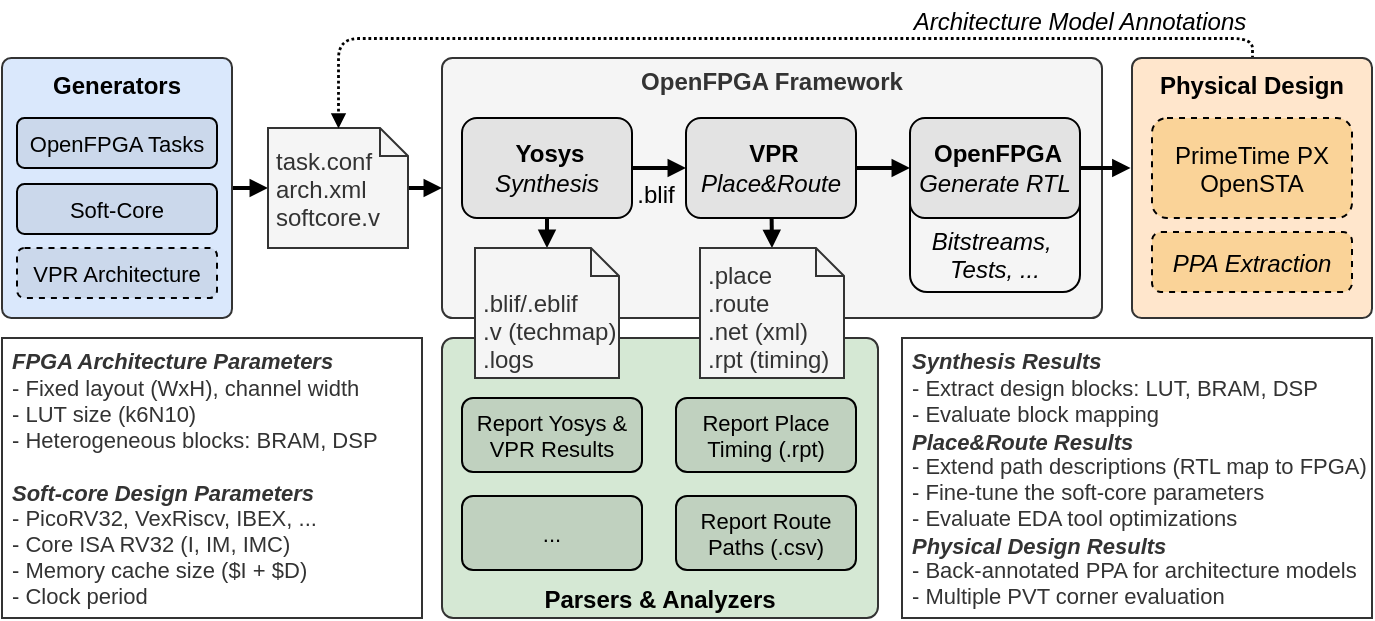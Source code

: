 <mxfile version="19.0.3" type="device" pages="4"><diagram id="5QamSihSE1bTuqWYQ-EL" name="platform"><mxGraphModel dx="792" dy="531" grid="1" gridSize="10" guides="1" tooltips="1" connect="1" arrows="1" fold="1" page="1" pageScale="1" pageWidth="850" pageHeight="1100" math="0" shadow="0"><root><mxCell id="0"/><mxCell id="1" parent="0"/><mxCell id="3yY-Rrm731GGQ9Ax8U3V-15" value="Parsers &amp; Analyzers" style="rounded=1;fillColor=#d5e8d4;strokeColor=#333333;fontStyle=1;verticalAlign=bottom;arcSize=4;" parent="1" vertex="1"><mxGeometry x="320" y="430" width="218" height="140" as="geometry"/></mxCell><mxCell id="3yY-Rrm731GGQ9Ax8U3V-2" value="OpenFPGA Framework" style="rounded=1;fillColor=#f5f5f5;fontColor=#333333;strokeColor=#333333;fontStyle=1;verticalAlign=top;spacingTop=-2;absoluteArcSize=0;imageHeight=24;arcSize=4;" parent="1" vertex="1"><mxGeometry x="320" y="290" width="330" height="130" as="geometry"/></mxCell><mxCell id="3yY-Rrm731GGQ9Ax8U3V-6" value="" style="rounded=0;orthogonalLoop=1;jettySize=auto;entryX=0;entryY=0.5;entryDx=0;entryDy=0;endArrow=block;endFill=1;strokeWidth=2;endSize=4;startSize=4;" parent="1" source="3yY-Rrm731GGQ9Ax8U3V-3" target="3yY-Rrm731GGQ9Ax8U3V-4" edge="1"><mxGeometry relative="1" as="geometry"/></mxCell><mxCell id="3yY-Rrm731GGQ9Ax8U3V-11" value="" style="rounded=0;orthogonalLoop=1;jettySize=auto;entryX=0.5;entryY=0;entryDx=0;entryDy=0;entryPerimeter=0;endArrow=block;endFill=1;strokeWidth=2;endSize=4;startSize=4;" parent="1" source="3yY-Rrm731GGQ9Ax8U3V-3" target="3yY-Rrm731GGQ9Ax8U3V-10" edge="1"><mxGeometry relative="1" as="geometry"/></mxCell><mxCell id="3yY-Rrm731GGQ9Ax8U3V-3" value="&#10;Synthesis" style="rounded=1;fillColor=#E3E3E3;strokeColor=#000000;fontColor=#000000;fontStyle=2" parent="1" vertex="1"><mxGeometry x="330" y="320" width="85" height="50" as="geometry"/></mxCell><mxCell id="3yY-Rrm731GGQ9Ax8U3V-8" value="" style="rounded=0;orthogonalLoop=1;jettySize=auto;entryX=0;entryY=0.5;entryDx=0;entryDy=0;endArrow=block;endFill=1;strokeWidth=2;endSize=4;startSize=4;" parent="1" source="3yY-Rrm731GGQ9Ax8U3V-4" target="3yY-Rrm731GGQ9Ax8U3V-5" edge="1"><mxGeometry relative="1" as="geometry"/></mxCell><mxCell id="3yY-Rrm731GGQ9Ax8U3V-12" value="" style="rounded=0;orthogonalLoop=1;jettySize=auto;entryX=0.5;entryY=0;entryDx=0;entryDy=0;entryPerimeter=0;endArrow=block;endFill=1;strokeWidth=2;endSize=4;startSize=4;" parent="1" source="3yY-Rrm731GGQ9Ax8U3V-4" target="3yY-Rrm731GGQ9Ax8U3V-9" edge="1"><mxGeometry relative="1" as="geometry"/></mxCell><mxCell id="3yY-Rrm731GGQ9Ax8U3V-4" value="&#10;Place&amp;Route" style="rounded=1;fillColor=#E3E3E3;strokeColor=#000000;fontColor=#000000;fontStyle=2" parent="1" vertex="1"><mxGeometry x="442" y="320" width="85" height="50" as="geometry"/></mxCell><mxCell id="miN4TuWVm2FkpGfGNJGS-5" value="" style="rounded=0;orthogonalLoop=1;jettySize=auto;endArrow=block;endFill=1;strokeWidth=2;endSize=4;startSize=4;exitX=1;exitY=0.5;exitDx=0;exitDy=0;entryX=-0.006;entryY=0.423;entryDx=0;entryDy=0;entryPerimeter=0;" parent="1" source="3yY-Rrm731GGQ9Ax8U3V-5" target="miN4TuWVm2FkpGfGNJGS-1" edge="1"><mxGeometry relative="1" as="geometry"><mxPoint x="652" y="345.176" as="sourcePoint"/><mxPoint x="670" y="345" as="targetPoint"/></mxGeometry></mxCell><mxCell id="3yY-Rrm731GGQ9Ax8U3V-7" value=".blif" style="text;strokeColor=none;fillColor=none;align=center;verticalAlign=middle;rounded=0;" parent="1" vertex="1"><mxGeometry x="407" y="347.5" width="40" height="20" as="geometry"/></mxCell><mxCell id="3yY-Rrm731GGQ9Ax8U3V-9" value=".place&#10;.route&#10;.net (xml)&#10;.rpt (timing)" style="shape=note;size=14;align=left;verticalAlign=bottom;spacingTop=0;spacingLeft=2;fillColor=#f5f5f5;strokeColor=#333333;fontColor=#333333;" parent="1" vertex="1"><mxGeometry x="449" y="385" width="72" height="65" as="geometry"/></mxCell><mxCell id="3yY-Rrm731GGQ9Ax8U3V-10" value=".blif/.eblif&#10;.v (techmap)&#10;.logs" style="shape=note;size=14;align=left;verticalAlign=bottom;spacingTop=0;spacingLeft=2;fillColor=#f5f5f5;strokeColor=#333333;fontColor=#333333;" parent="1" vertex="1"><mxGeometry x="336.5" y="385" width="72" height="65" as="geometry"/></mxCell><mxCell id="3yY-Rrm731GGQ9Ax8U3V-22" value="" style="edgeStyle=none;rounded=0;orthogonalLoop=1;jettySize=auto;entryX=0;entryY=0.5;entryDx=0;entryDy=0;entryPerimeter=0;fontSize=11;fontColor=#000000;endArrow=block;endFill=1;strokeWidth=2;endSize=4;startSize=4;" parent="1" source="3yY-Rrm731GGQ9Ax8U3V-13" target="3yY-Rrm731GGQ9Ax8U3V-17" edge="1"><mxGeometry relative="1" as="geometry"><mxPoint x="240" y="355" as="targetPoint"/></mxGeometry></mxCell><mxCell id="3yY-Rrm731GGQ9Ax8U3V-13" value="Generators" style="rounded=1;fillColor=#dae8fc;strokeColor=#333333;fontStyle=1;verticalAlign=top;arcSize=4;" parent="1" vertex="1"><mxGeometry x="100" y="290" width="115" height="130" as="geometry"/></mxCell><mxCell id="3yY-Rrm731GGQ9Ax8U3V-18" value="" style="edgeStyle=none;rounded=0;orthogonalLoop=1;jettySize=auto;entryX=0;entryY=0.5;entryDx=0;entryDy=0;fontSize=11;fontColor=#000000;endArrow=block;endFill=1;strokeWidth=2;endSize=4;startSize=4;" parent="1" source="3yY-Rrm731GGQ9Ax8U3V-17" target="3yY-Rrm731GGQ9Ax8U3V-2" edge="1"><mxGeometry relative="1" as="geometry"/></mxCell><mxCell id="3yY-Rrm731GGQ9Ax8U3V-17" value="task.conf&#10;arch.xml&#10;softcore.v" style="shape=note;size=14;align=left;verticalAlign=middle;spacingLeft=2;fillColor=#f5f5f5;strokeColor=#333333;fontColor=#333333;" parent="1" vertex="1"><mxGeometry x="233" y="325" width="70" height="60" as="geometry"/></mxCell><mxCell id="3yY-Rrm731GGQ9Ax8U3V-19" value="OpenFPGA Tasks" style="rounded=1;fontSize=11;strokeColor=#000000;fillColor=#CBD8EB;" parent="1" vertex="1"><mxGeometry x="107.5" y="320" width="100" height="25" as="geometry"/></mxCell><mxCell id="3yY-Rrm731GGQ9Ax8U3V-20" value="VPR Architecture" style="rounded=1;fontSize=11;strokeColor=#000000;dashed=1;fillColor=#CBD8EB;" parent="1" vertex="1"><mxGeometry x="107.5" y="385" width="100" height="25" as="geometry"/></mxCell><mxCell id="3yY-Rrm731GGQ9Ax8U3V-21" value="Soft-Core" style="rounded=1;fontSize=11;strokeColor=#000000;fillColor=#CBD8EB;" parent="1" vertex="1"><mxGeometry x="107.5" y="353" width="100" height="25" as="geometry"/></mxCell><mxCell id="3yY-Rrm731GGQ9Ax8U3V-24" value="&#10;- Fixed layout (WxH), channel width&#10;- LUT size (k6N10)&#10;- Heterogeneous blocks: BRAM, DSP&#10;&#10; &#10;- PicoRV32, VexRiscv, IBEX, ...&#10;- Core ISA RV32 (I, IM, IMC)&#10;- Memory cache size ($I + $D)&#10;- Clock period" style="rounded=0;fontSize=11;fontColor=#333333;strokeColor=#333333;align=left;verticalAlign=middle;spacingLeft=3;" parent="1" vertex="1"><mxGeometry x="100" y="430" width="210" height="140" as="geometry"/></mxCell><mxCell id="3yY-Rrm731GGQ9Ax8U3V-25" value="Report Yosys &amp;&#10;VPR Results" style="rounded=1;fontSize=11;strokeColor=#000000;fillColor=#C0D1BF;" parent="1" vertex="1"><mxGeometry x="330" y="460" width="90" height="37" as="geometry"/></mxCell><mxCell id="3yY-Rrm731GGQ9Ax8U3V-29" value="Report Place&#10;Timing (.rpt)" style="rounded=1;fontSize=11;strokeColor=#000000;fillColor=#C0D1BF;" parent="1" vertex="1"><mxGeometry x="437" y="460" width="90" height="37" as="geometry"/></mxCell><mxCell id="3yY-Rrm731GGQ9Ax8U3V-30" value="..." style="rounded=1;fontSize=11;strokeColor=#000000;fillColor=#C0D1BF;" parent="1" vertex="1"><mxGeometry x="330" y="509" width="90" height="37" as="geometry"/></mxCell><mxCell id="3yY-Rrm731GGQ9Ax8U3V-31" value="&#10;- Extract design blocks: LUT, BRAM, DSP&#10;- Evaluate block mapping&#10;&#10;- Extend path descriptions (RTL map to FPGA)&#10;- Fine-tune the soft-core parameters &#10;- Evaluate EDA tool optimizations&#10;&#10;- Back-annotated PPA for architecture models  &#10;- Multiple PVT corner evaluation" style="rounded=0;fontSize=11;fontColor=#333333;strokeColor=#333333;align=left;verticalAlign=middle;spacingLeft=3;" parent="1" vertex="1"><mxGeometry x="550" y="430" width="235" height="140" as="geometry"/></mxCell><mxCell id="3yY-Rrm731GGQ9Ax8U3V-33" value="Report Route&#10;Paths (.csv)" style="rounded=1;fontSize=11;strokeColor=#000000;fillColor=#C0D1BF;" parent="1" vertex="1"><mxGeometry x="437" y="509" width="90" height="37" as="geometry"/></mxCell><mxCell id="miN4TuWVm2FkpGfGNJGS-7" value="" style="edgeStyle=orthogonalEdgeStyle;rounded=1;orthogonalLoop=1;jettySize=auto;entryX=0.5;entryY=0;entryDx=0;entryDy=0;entryPerimeter=0;exitX=0.5;exitY=0;exitDx=0;exitDy=0;endArrow=block;endFill=1;strokeWidth=1.4;endSize=4;startSize=4;arcSize=20;jumpStyle=none;dashed=1;dashPattern=1 1;" parent="1" source="miN4TuWVm2FkpGfGNJGS-1" target="3yY-Rrm731GGQ9Ax8U3V-17" edge="1"><mxGeometry relative="1" as="geometry"><Array as="points"><mxPoint x="725" y="280"/><mxPoint x="268" y="280"/></Array></mxGeometry></mxCell><mxCell id="miN4TuWVm2FkpGfGNJGS-1" value="Physical Design" style="rounded=1;align=center;spacingLeft=0;fillColor=#ffe6cc;strokeColor=#333333;arcSize=4;verticalAlign=top;fontStyle=1" parent="1" vertex="1"><mxGeometry x="665" y="290" width="120" height="130" as="geometry"/></mxCell><mxCell id="miN4TuWVm2FkpGfGNJGS-2" value="PPA Extraction" style="rounded=1;align=center;spacingLeft=0;fillColor=#FAD398;strokeColor=#000000;dashed=1;fontStyle=2" parent="1" vertex="1"><mxGeometry x="675" y="377" width="100" height="30" as="geometry"/></mxCell><mxCell id="miN4TuWVm2FkpGfGNJGS-3" value="PrimeTime PX&#10;OpenSTA" style="rounded=1;align=center;spacingLeft=0;fillColor=#FAD398;strokeColor=#000000;dashed=1;" parent="1" vertex="1"><mxGeometry x="675" y="320" width="100" height="50" as="geometry"/></mxCell><mxCell id="miN4TuWVm2FkpGfGNJGS-8" value="Architecture Model Annotations" style="text;strokeColor=none;fillColor=none;align=center;verticalAlign=middle;rounded=0;dashed=1;fontStyle=2" parent="1" vertex="1"><mxGeometry x="554" y="261" width="170" height="20" as="geometry"/></mxCell><mxCell id="NyCY-iZICcE-NzD8MqP5-1" value="Bitstreams, &#10;Tests, ..." style="rounded=1;align=center;spacingLeft=0;fillColor=#F5F5F5;fontColor=#000000;strokeColor=#000000;verticalAlign=bottom;spacingBottom=2;fontStyle=2" parent="1" vertex="1"><mxGeometry x="554" y="350" width="85" height="57" as="geometry"/></mxCell><mxCell id="3yY-Rrm731GGQ9Ax8U3V-5" value="&#10;Generate RTL" style="rounded=1;align=center;spacingLeft=0;fillColor=#E3E3E3;fontColor=#000000;strokeColor=#000000;fontStyle=2" parent="1" vertex="1"><mxGeometry x="554" y="320" width="85" height="50" as="geometry"/></mxCell><mxCell id="MfRTMiBcUi_KuXzzPmzn-1" value="Synthesis Results" style="rounded=0;fontSize=11;fontColor=#333333;strokeColor=none;align=left;verticalAlign=middle;spacingLeft=3;labelBackgroundColor=none;fontStyle=3;fillColor=none;" vertex="1" parent="1"><mxGeometry x="550" y="436" width="230" height="10" as="geometry"/></mxCell><mxCell id="MfRTMiBcUi_KuXzzPmzn-3" value="Place&amp;Route Results" style="rounded=0;fontSize=11;fontColor=#333333;strokeColor=none;align=left;verticalAlign=middle;spacingLeft=3;labelBackgroundColor=none;fontStyle=3;fillColor=none;" vertex="1" parent="1"><mxGeometry x="550" y="476.5" width="230" height="10" as="geometry"/></mxCell><mxCell id="MfRTMiBcUi_KuXzzPmzn-4" value="Physical Design Results" style="rounded=0;fontSize=11;fontColor=#333333;strokeColor=none;align=left;verticalAlign=middle;spacingLeft=3;labelBackgroundColor=none;fontStyle=3;fillColor=none;" vertex="1" parent="1"><mxGeometry x="550" y="528.5" width="230" height="10" as="geometry"/></mxCell><mxCell id="MfRTMiBcUi_KuXzzPmzn-5" value="FPGA Architecture Parameters" style="rounded=0;fontSize=11;fontColor=#333333;strokeColor=none;align=left;verticalAlign=middle;spacingLeft=3;labelBackgroundColor=none;fontStyle=3;fillColor=none;" vertex="1" parent="1"><mxGeometry x="100" y="436" width="210" height="10" as="geometry"/></mxCell><mxCell id="MfRTMiBcUi_KuXzzPmzn-7" value="Soft-core Design Parameters" style="rounded=0;fontSize=11;fontColor=#333333;strokeColor=none;align=left;verticalAlign=middle;spacingLeft=3;labelBackgroundColor=none;fontStyle=3;fillColor=none;" vertex="1" parent="1"><mxGeometry x="100" y="502" width="210" height="10" as="geometry"/></mxCell><mxCell id="MfRTMiBcUi_KuXzzPmzn-8" value="Yosys" style="rounded=0;fontSize=12;fontColor=#000000;strokeColor=none;align=center;verticalAlign=middle;spacingLeft=3;labelBackgroundColor=none;fontStyle=1;fillColor=none;" vertex="1" parent="1"><mxGeometry x="330" y="332" width="85" height="10" as="geometry"/></mxCell><mxCell id="MfRTMiBcUi_KuXzzPmzn-9" value="VPR" style="rounded=0;fontSize=12;fontColor=#000000;strokeColor=none;align=center;verticalAlign=middle;spacingLeft=3;labelBackgroundColor=none;fontStyle=1;fillColor=none;" vertex="1" parent="1"><mxGeometry x="442" y="332" width="85" height="10" as="geometry"/></mxCell><mxCell id="MfRTMiBcUi_KuXzzPmzn-10" value="OpenFPGA" style="rounded=0;fontSize=12;fontColor=#000000;strokeColor=none;align=center;verticalAlign=middle;spacingLeft=3;labelBackgroundColor=none;fontStyle=1;fillColor=none;" vertex="1" parent="1"><mxGeometry x="554" y="332" width="85" height="10" as="geometry"/></mxCell></root></mxGraphModel></diagram><diagram id="-rtAcdeCw6EAc30biyAN" name="io-files"><mxGraphModel dx="751" dy="504" grid="1" gridSize="10" guides="1" tooltips="1" connect="1" arrows="1" fold="1" page="1" pageScale="1" pageWidth="850" pageHeight="1100" math="0" shadow="0"><root><mxCell id="0"/><mxCell id="1" parent="0"/><mxCell id="8ciTEl764mrWdn89On1b-10" value="" style="rounded=1;strokeColor=#4D9900;fillColor=#d5e8d4;arcSize=3;strokeWidth=1;dashed=1;" parent="1" vertex="1"><mxGeometry x="350" y="230" width="140" height="240" as="geometry"/></mxCell><mxCell id="8ciTEl764mrWdn89On1b-3" value="VPR" style="rounded=0;fillColor=#dae8fc;strokeColor=none;align=left;fontStyle=2;verticalAlign=top;spacingTop=-7;fontSize=11;" parent="1" vertex="1"><mxGeometry x="350.5" y="305" width="139" height="125" as="geometry"/></mxCell><mxCell id="8ciTEl764mrWdn89On1b-2" value="Yosys" style="rounded=0;fillColor=#fff2cc;strokeColor=none;align=left;fontStyle=2;verticalAlign=top;spacingTop=-7;fontSize=11;" parent="1" vertex="1"><mxGeometry x="350.5" y="265" width="139" height="40" as="geometry"/></mxCell><mxCell id="5hfjcAy0X-5D-89gr8md-1" value="Logic Synthesis" style="rounded=1;fontStyle=1;fillColor=#f5f5f5;fontColor=#000000;strokeColor=#000000;" parent="1" vertex="1"><mxGeometry x="360" y="280" width="120" height="20" as="geometry"/></mxCell><mxCell id="PZOEGFV6rA2GVYi4H-Vr-2" value="" style="rounded=0;orthogonalLoop=1;jettySize=auto;entryX=0;entryY=0.5;entryDx=0;entryDy=0;entryPerimeter=0;fontColor=#000000;endArrow=block;endFill=1;exitX=1;exitY=0.5;exitDx=0;exitDy=0;strokeWidth=1;endSize=3;startSize=3;" parent="1" source="5hfjcAy0X-5D-89gr8md-1" target="PZOEGFV6rA2GVYi4H-Vr-1" edge="1"><mxGeometry relative="1" as="geometry"/></mxCell><mxCell id="-oA2niMfFa02Y7HDWIxf-1" value="Flow Setup" style="rounded=1;fontStyle=1;fillColor=#f5f5f5;fontColor=#000000;strokeColor=#000000;" parent="1" vertex="1"><mxGeometry x="360" y="240" width="120" height="20" as="geometry"/></mxCell><mxCell id="mhgTr2qaUOVZFK6p9Ylu-2" value="" style="rounded=0;orthogonalLoop=1;jettySize=auto;entryX=-0.002;entryY=0.375;entryDx=0;entryDy=0;entryPerimeter=0;fontSize=11;fontColor=#4D9900;endArrow=block;endFill=1;startSize=3;endSize=3;strokeWidth=1;" parent="1" source="-oA2niMfFa02Y7HDWIxf-2" target="mhgTr2qaUOVZFK6p9Ylu-1" edge="1"><mxGeometry relative="1" as="geometry"/></mxCell><mxCell id="-oA2niMfFa02Y7HDWIxf-2" value="Pack" style="rounded=1;fontStyle=1;fillColor=#f5f5f5;fontColor=#000000;strokeColor=#000000;" parent="1" vertex="1"><mxGeometry x="360" y="320" width="120" height="20" as="geometry"/></mxCell><mxCell id="Hk917eG22un7bX2jcgSv-1" value="" style="rounded=0;orthogonalLoop=1;jettySize=auto;entryX=-0.002;entryY=0.335;entryDx=0;entryDy=0;entryPerimeter=0;fontSize=11;fontColor=#4D9900;endArrow=block;endFill=1;startSize=3;endSize=3;strokeWidth=1;" parent="1" source="Tv-LQqNOd7PQRgvUZF-z-1" target="urnjLCWNgLB4XAwOemxo-1" edge="1"><mxGeometry relative="1" as="geometry"/></mxCell><mxCell id="Tv-LQqNOd7PQRgvUZF-z-1" value="Place" style="rounded=1;fontStyle=1;fillColor=#f5f5f5;fontColor=#000000;strokeColor=#000000;" parent="1" vertex="1"><mxGeometry x="360" y="360" width="120" height="20" as="geometry"/></mxCell><mxCell id="Hk917eG22un7bX2jcgSv-2" value="" style="rounded=0;orthogonalLoop=1;jettySize=auto;entryX=0.002;entryY=0.335;entryDx=0;entryDy=0;entryPerimeter=0;fontSize=11;fontColor=#4D9900;endArrow=block;endFill=1;startSize=3;endSize=3;strokeWidth=1;" parent="1" source="Tv-LQqNOd7PQRgvUZF-z-2" target="VbQCDtQZG1fknTUwbTT2-1" edge="1"><mxGeometry relative="1" as="geometry"/></mxCell><mxCell id="Tv-LQqNOd7PQRgvUZF-z-2" value="Route" style="rounded=1;fontStyle=1;fillColor=#f5f5f5;fontColor=#000000;strokeColor=#000000;" parent="1" vertex="1"><mxGeometry x="360" y="400" width="120" height="20" as="geometry"/></mxCell><mxCell id="70IWSRcXyrhZSqp_CYc7-4" value="" style="edgeStyle=none;rounded=0;orthogonalLoop=1;jettySize=auto;entryX=-0.003;entryY=0.342;entryDx=0;entryDy=0;entryPerimeter=0;fontSize=11;fontColor=#4D9900;endArrow=block;endFill=1;startSize=3;endSize=3;strokeWidth=1;" parent="1" source="8ciTEl764mrWdn89On1b-1" target="70IWSRcXyrhZSqp_CYc7-3" edge="1"><mxGeometry relative="1" as="geometry"/></mxCell><mxCell id="8ciTEl764mrWdn89On1b-1" value="Fabric Generation" style="rounded=1;fontStyle=1;fillColor=#f5f5f5;fontColor=#000000;strokeColor=#000000;" parent="1" vertex="1"><mxGeometry x="360" y="440" width="120" height="20" as="geometry"/></mxCell><mxCell id="8ciTEl764mrWdn89On1b-5" value="" style="shape=singleArrow;direction=south;fillColor=#000000;gradientColor=none;arrowWidth=0.586;arrowSize=0.478;" parent="1" vertex="1"><mxGeometry x="412.5" y="263" width="15" height="15" as="geometry"/></mxCell><mxCell id="8ciTEl764mrWdn89On1b-9" value="" style="shape=singleArrow;direction=south;fillColor=#000000;gradientColor=none;arrowWidth=0.586;arrowSize=0.478;" parent="1" vertex="1"><mxGeometry x="412.5" y="303" width="15" height="15" as="geometry"/></mxCell><mxCell id="8ciTEl764mrWdn89On1b-16" value="" style="shape=singleArrow;direction=south;fillColor=#000000;gradientColor=none;arrowWidth=0.586;arrowSize=0.478;" parent="1" vertex="1"><mxGeometry x="412.5" y="343" width="15" height="15" as="geometry"/></mxCell><mxCell id="8ciTEl764mrWdn89On1b-17" value="" style="shape=singleArrow;direction=south;fillColor=#000000;gradientColor=none;arrowWidth=0.586;arrowSize=0.478;" parent="1" vertex="1"><mxGeometry x="412.5" y="383" width="15" height="15" as="geometry"/></mxCell><mxCell id="8ciTEl764mrWdn89On1b-18" value="" style="shape=singleArrow;direction=south;fillColor=#000000;gradientColor=none;arrowWidth=0.586;arrowSize=0.478;" parent="1" vertex="1"><mxGeometry x="412.5" y="423" width="15" height="15" as="geometry"/></mxCell><mxCell id="PZOEGFV6rA2GVYi4H-Vr-1" value="       , .log" style="shape=note;size=7;align=left;verticalAlign=middle;spacingTop=-2;spacingLeft=0;fillColor=#FFFFFF;strokeColor=#000000;fontColor=#000000;strokeWidth=1;fontStyle=2" parent="1" vertex="1"><mxGeometry x="504" y="280" width="156" height="20" as="geometry"/></mxCell><mxCell id="Cch_l9zPhTpsh9DEXmai-5" value="" style="edgeStyle=orthogonalEdgeStyle;rounded=1;orthogonalLoop=1;jettySize=auto;entryX=0;entryY=0.5;entryDx=0;entryDy=0;fontSize=11;fontColor=#4D9900;endArrow=block;endFill=1;startSize=3;endSize=3;strokeWidth=1;" parent="1" source="sLvvpi_2KODPREbcUZ1g-1" target="5hfjcAy0X-5D-89gr8md-1" edge="1"><mxGeometry relative="1" as="geometry"/></mxCell><mxCell id="sLvvpi_2KODPREbcUZ1g-1" value="softcore.v" style="shape=note;size=7;align=left;verticalAlign=middle;spacingLeft=2;fillColor=#FFFFFF;strokeColor=#000000;fontColor=#000000;" parent="1" vertex="1"><mxGeometry x="246" y="280" width="90" height="20" as="geometry"/></mxCell><mxCell id="Cch_l9zPhTpsh9DEXmai-2" value="" style="edgeStyle=none;rounded=0;orthogonalLoop=1;jettySize=auto;entryX=0;entryY=0.5;entryDx=0;entryDy=0;fontSize=11;fontColor=#4D9900;endArrow=block;endFill=1;startSize=3;endSize=3;strokeWidth=1;" parent="1" source="XbaIbwoqdaiLUef6Io7k-1" target="-oA2niMfFa02Y7HDWIxf-2" edge="1"><mxGeometry relative="1" as="geometry"/></mxCell><mxCell id="Cch_l9zPhTpsh9DEXmai-4" value="" style="edgeStyle=orthogonalEdgeStyle;rounded=1;orthogonalLoop=1;jettySize=auto;entryX=0;entryY=0.5;entryDx=0;entryDy=0;fontSize=11;fontColor=#4D9900;endArrow=block;endFill=1;startSize=3;endSize=3;strokeWidth=1;" parent="1" source="XbaIbwoqdaiLUef6Io7k-1" target="Tv-LQqNOd7PQRgvUZF-z-2" edge="1"><mxGeometry relative="1" as="geometry"><Array as="points"><mxPoint x="345" y="330"/><mxPoint x="345" y="410"/></Array></mxGeometry></mxCell><mxCell id="XbaIbwoqdaiLUef6Io7k-1" value="vpr_arch.xml" style="shape=note;size=7;align=left;verticalAlign=middle;spacingLeft=2;fillColor=#FFFFFF;strokeColor=#000000;fontColor=#000000;" parent="1" vertex="1"><mxGeometry x="246" y="320" width="90" height="20" as="geometry"/></mxCell><mxCell id="Cch_l9zPhTpsh9DEXmai-1" value="" style="edgeStyle=none;rounded=0;orthogonalLoop=1;jettySize=auto;fontSize=11;fontColor=#4D9900;endArrow=block;endFill=1;startSize=3;endSize=3;strokeWidth=1;fillColor=#f8cecc;strokeColor=#b85450;" parent="1" source="2LM6Og0NCxlezTUJCGrI-1" target="Tv-LQqNOd7PQRgvUZF-z-1" edge="1"><mxGeometry relative="1" as="geometry"/></mxCell><mxCell id="2LM6Og0NCxlezTUJCGrI-1" value="constraint.sdc" style="shape=note;size=7;align=left;verticalAlign=middle;spacingLeft=2;fillColor=default;strokeColor=#b85450;" parent="1" vertex="1"><mxGeometry x="246" y="360" width="90" height="20" as="geometry"/></mxCell><mxCell id="2LM6Og0NCxlezTUJCGrI-2" value="OpenFPGA Flow" style="text;strokeColor=none;fillColor=none;align=center;verticalAlign=middle;rounded=0;glass=0;dashed=1;fontColor=#4D9900;fontStyle=3" parent="1" vertex="1"><mxGeometry x="350" y="210" width="140" height="20" as="geometry"/></mxCell><mxCell id="mhgTr2qaUOVZFK6p9Ylu-1" value="&#10;packing_pin_util.rpt" style="shape=note;size=7;align=left;verticalAlign=middle;spacingTop=-2;spacingLeft=0;fillColor=#FFFFFF;strokeColor=#000000;fontColor=#000000;fontStyle=2" parent="1" vertex="1"><mxGeometry x="504" y="320" width="156" height="30" as="geometry"/></mxCell><mxCell id="urnjLCWNgLB4XAwOemxo-1" value="&#10;post_place.report_timing.rpt" style="shape=note;size=7;align=left;verticalAlign=middle;spacingTop=-2;spacingLeft=0;fillColor=#FFFFFF;strokeColor=#000000;fontColor=#000000;fontStyle=2" parent="1" vertex="1"><mxGeometry x="504" y="360" width="156" height="30" as="geometry"/></mxCell><mxCell id="VbQCDtQZG1fknTUwbTT2-1" value="&#10;report_timing.setup/hold.rpt" style="shape=note;size=7;align=left;verticalAlign=middle;spacingTop=-2;spacingLeft=0;fillColor=#FFFFFF;strokeColor=#000000;fontColor=#000000;horizontal=1;labelPosition=center;verticalLabelPosition=middle;fontStyle=2" parent="1" vertex="1"><mxGeometry x="504" y="400" width="156" height="30" as="geometry"/></mxCell><mxCell id="70IWSRcXyrhZSqp_CYc7-2" value="" style="edgeStyle=none;rounded=0;orthogonalLoop=1;jettySize=auto;entryX=0;entryY=0.5;entryDx=0;entryDy=0;fontSize=11;fontColor=#4D9900;endArrow=block;endFill=1;startSize=3;endSize=3;strokeWidth=1;" parent="1" source="70IWSRcXyrhZSqp_CYc7-1" target="-oA2niMfFa02Y7HDWIxf-1" edge="1"><mxGeometry relative="1" as="geometry"/></mxCell><mxCell id="70IWSRcXyrhZSqp_CYc7-1" value="task.conf" style="shape=note;size=7;align=left;verticalAlign=middle;spacingLeft=2;fillColor=#FFFFFF;strokeColor=#000000;fontColor=#000000;" parent="1" vertex="1"><mxGeometry x="246" y="240" width="90" height="20" as="geometry"/></mxCell><mxCell id="70IWSRcXyrhZSqp_CYc7-3" value="&#10;FPGA ready for PD" style="shape=note;size=7;align=left;verticalAlign=middle;spacingTop=-2;spacingLeft=0;fillColor=#FFFFFF;strokeColor=#000000;fontColor=#000000;horizontal=1;labelPosition=center;verticalLabelPosition=middle;fontStyle=2" parent="1" vertex="1"><mxGeometry x="504" y="440" width="156" height="30" as="geometry"/></mxCell><mxCell id="6mb4H7SPEFecJx6BmC5Y-1" value="" style="edgeStyle=orthogonalEdgeStyle;rounded=1;orthogonalLoop=1;jettySize=auto;entryX=0;entryY=0.25;entryDx=0;entryDy=0;fontSize=11;fontColor=#4D9900;endArrow=block;endFill=1;startSize=3;endSize=3;strokeWidth=1;" parent="1" source="XbaIbwoqdaiLUef6Io7k-1" target="Tv-LQqNOd7PQRgvUZF-z-1" edge="1"><mxGeometry relative="1" as="geometry"><mxPoint x="330" y="330" as="sourcePoint"/><mxPoint x="360" y="365" as="targetPoint"/><Array as="points"><mxPoint x="345" y="330"/><mxPoint x="345" y="365"/></Array></mxGeometry></mxCell><mxCell id="bJJfWiNnk1ku1O0qmXa6-1" value=".blif" style="text;strokeColor=none;fillColor=none;align=left;verticalAlign=middle;rounded=0;labelBackgroundColor=none;fontSize=12;fontColor=#000000;fontStyle=1" vertex="1" parent="1"><mxGeometry x="504" y="280" width="26" height="20" as="geometry"/></mxCell><mxCell id="YROQC8_l-8Qqpi7DfT9Y-4" value=".net" style="text;strokeColor=none;fillColor=none;align=left;verticalAlign=middle;rounded=0;labelBackgroundColor=none;fontSize=12;fontColor=#000000;fontStyle=1" vertex="1" parent="1"><mxGeometry x="504" y="318" width="56" height="20" as="geometry"/></mxCell><mxCell id="YROQC8_l-8Qqpi7DfT9Y-5" value=".place" style="text;strokeColor=none;fillColor=none;align=left;verticalAlign=middle;rounded=0;labelBackgroundColor=none;fontSize=12;fontColor=#000000;fontStyle=1" vertex="1" parent="1"><mxGeometry x="504" y="358" width="56" height="20" as="geometry"/></mxCell><mxCell id="YROQC8_l-8Qqpi7DfT9Y-6" value=".route" style="text;strokeColor=none;fillColor=none;align=left;verticalAlign=middle;rounded=0;labelBackgroundColor=none;fontSize=12;fontColor=#000000;fontStyle=1" vertex="1" parent="1"><mxGeometry x="504" y="398" width="56" height="20" as="geometry"/></mxCell><mxCell id="YROQC8_l-8Qqpi7DfT9Y-7" value="*.v, *.sdc" style="text;strokeColor=none;fillColor=none;align=left;verticalAlign=middle;rounded=0;labelBackgroundColor=none;fontSize=12;fontColor=#000000;fontStyle=1" vertex="1" parent="1"><mxGeometry x="504" y="438" width="56" height="20" as="geometry"/></mxCell></root></mxGraphModel></diagram><diagram name="dse" id="EyNDSw6Y0USaGSLpZwHW"><mxGraphModel dx="698" dy="468" grid="1" gridSize="10" guides="1" tooltips="1" connect="1" arrows="1" fold="1" page="1" pageScale="1" pageWidth="850" pageHeight="1100" background="#ffffff" math="0" shadow="0"><root><mxCell id="JtSgGtVm2WDp0-hduMLd-0"/><mxCell id="JtSgGtVm2WDp0-hduMLd-1" parent="JtSgGtVm2WDp0-hduMLd-0"/><mxCell id="JtSgGtVm2WDp0-hduMLd-2" value="" style="rounded=1;strokeColor=#4D9900;fillColor=#d5e8d4;arcSize=3;strokeWidth=1;dashed=1;" parent="JtSgGtVm2WDp0-hduMLd-1" vertex="1"><mxGeometry x="350" y="230" width="140" height="240" as="geometry"/></mxCell><mxCell id="JtSgGtVm2WDp0-hduMLd-3" value="VPR" style="rounded=0;fillColor=#dae8fc;strokeColor=none;align=left;fontStyle=2;verticalAlign=top;spacingTop=-7;fontSize=11;" parent="JtSgGtVm2WDp0-hduMLd-1" vertex="1"><mxGeometry x="350.5" y="305" width="139" height="125" as="geometry"/></mxCell><mxCell id="JtSgGtVm2WDp0-hduMLd-4" value="Yosys" style="rounded=0;fillColor=#fff2cc;strokeColor=none;align=left;fontStyle=2;verticalAlign=top;spacingTop=-7;fontSize=11;" parent="JtSgGtVm2WDp0-hduMLd-1" vertex="1"><mxGeometry x="350.5" y="265" width="139" height="40" as="geometry"/></mxCell><mxCell id="fYwadlG3mhquItvqAQZ_-9" value="" style="edgeStyle=none;rounded=0;jumpSize=4;orthogonalLoop=1;jettySize=auto;entryX=0;entryY=0.5;entryDx=0;entryDy=0;endArrow=blockThin;endFill=1;startSize=4;endSize=5;strokeColor=#B85450;strokeWidth=1.5;" parent="JtSgGtVm2WDp0-hduMLd-1" source="JtSgGtVm2WDp0-hduMLd-5" target="VaNJZOopljiSnu4b86hF-0" edge="1"><mxGeometry relative="1" as="geometry"/></mxCell><mxCell id="JtSgGtVm2WDp0-hduMLd-5" value="Logic Synthesis" style="rounded=1;fontStyle=1;fillColor=#f5f5f5;fontColor=#000000;strokeColor=#000000;" parent="JtSgGtVm2WDp0-hduMLd-1" vertex="1"><mxGeometry x="360" y="280" width="120" height="20" as="geometry"/></mxCell><mxCell id="JtSgGtVm2WDp0-hduMLd-7" value="Flow Setup" style="rounded=1;fontStyle=1;fillColor=#f5f5f5;fontColor=#000000;strokeColor=#000000;" parent="JtSgGtVm2WDp0-hduMLd-1" vertex="1"><mxGeometry x="360" y="240" width="120" height="20" as="geometry"/></mxCell><mxCell id="JtSgGtVm2WDp0-hduMLd-9" value="Pack" style="rounded=1;fontStyle=1;fillColor=#f5f5f5;fontColor=#000000;strokeColor=#000000;" parent="JtSgGtVm2WDp0-hduMLd-1" vertex="1"><mxGeometry x="360" y="320" width="120" height="20" as="geometry"/></mxCell><mxCell id="JtSgGtVm2WDp0-hduMLd-11" value="Place" style="rounded=1;fontStyle=1;fillColor=#f5f5f5;fontColor=#000000;strokeColor=#000000;" parent="JtSgGtVm2WDp0-hduMLd-1" vertex="1"><mxGeometry x="360" y="360" width="120" height="20" as="geometry"/></mxCell><mxCell id="JtSgGtVm2WDp0-hduMLd-13" value="Route" style="rounded=1;fontStyle=1;fillColor=#f5f5f5;fontColor=#000000;strokeColor=#000000;" parent="JtSgGtVm2WDp0-hduMLd-1" vertex="1"><mxGeometry x="360" y="400" width="120" height="20" as="geometry"/></mxCell><mxCell id="JtSgGtVm2WDp0-hduMLd-15" value="Fabric Generation" style="rounded=1;fontStyle=1;fillColor=#f5f5f5;fontColor=#000000;strokeColor=#000000;" parent="JtSgGtVm2WDp0-hduMLd-1" vertex="1"><mxGeometry x="360" y="440" width="120" height="20" as="geometry"/></mxCell><mxCell id="JtSgGtVm2WDp0-hduMLd-16" value="" style="shape=singleArrow;direction=south;fillColor=#000000;gradientColor=none;arrowWidth=0.586;arrowSize=0.478;" parent="JtSgGtVm2WDp0-hduMLd-1" vertex="1"><mxGeometry x="412.5" y="263" width="15" height="15" as="geometry"/></mxCell><mxCell id="JtSgGtVm2WDp0-hduMLd-17" value="" style="shape=singleArrow;direction=south;fillColor=#000000;gradientColor=none;arrowWidth=0.586;arrowSize=0.478;" parent="JtSgGtVm2WDp0-hduMLd-1" vertex="1"><mxGeometry x="412.5" y="303" width="15" height="15" as="geometry"/></mxCell><mxCell id="JtSgGtVm2WDp0-hduMLd-18" value="" style="shape=singleArrow;direction=south;fillColor=#000000;gradientColor=none;arrowWidth=0.586;arrowSize=0.478;" parent="JtSgGtVm2WDp0-hduMLd-1" vertex="1"><mxGeometry x="412.5" y="343" width="15" height="15" as="geometry"/></mxCell><mxCell id="JtSgGtVm2WDp0-hduMLd-19" value="" style="shape=singleArrow;direction=south;fillColor=#000000;gradientColor=none;arrowWidth=0.586;arrowSize=0.478;" parent="JtSgGtVm2WDp0-hduMLd-1" vertex="1"><mxGeometry x="412.5" y="383" width="15" height="15" as="geometry"/></mxCell><mxCell id="JtSgGtVm2WDp0-hduMLd-20" value="" style="shape=singleArrow;direction=south;fillColor=#000000;gradientColor=none;arrowWidth=0.586;arrowSize=0.478;" parent="JtSgGtVm2WDp0-hduMLd-1" vertex="1"><mxGeometry x="412.5" y="423" width="15" height="15" as="geometry"/></mxCell><mxCell id="JtSgGtVm2WDp0-hduMLd-29" value="OpenFPGA Flow" style="text;strokeColor=none;fillColor=none;align=center;verticalAlign=middle;rounded=0;glass=0;dashed=1;fontColor=#4D9900;fontStyle=3" parent="JtSgGtVm2WDp0-hduMLd-1" vertex="1"><mxGeometry x="350" y="210" width="140" height="20" as="geometry"/></mxCell><mxCell id="VaNJZOopljiSnu4b86hF-0" value="report-yosys" style="text;strokeColor=none;fillColor=none;align=left;verticalAlign=middle;rounded=0;shadow=0;glass=0;fontSize=11;fontColor=#B85450;rotation=0;labelBackgroundColor=none;fontStyle=1;spacingTop=-4;" parent="JtSgGtVm2WDp0-hduMLd-1" vertex="1"><mxGeometry x="509.5" y="280" width="80.5" height="20" as="geometry"/></mxCell><mxCell id="VaNJZOopljiSnu4b86hF-1" value="report-vpr&#10;report-timing&#10;report-paths" style="text;strokeColor=none;fillColor=none;align=left;verticalAlign=middle;rounded=0;shadow=0;glass=0;fontSize=11;fontColor=#B85450;rotation=0;labelBackgroundColor=none;fontStyle=1;spacingTop=-4;" parent="JtSgGtVm2WDp0-hduMLd-1" vertex="1"><mxGeometry x="509.5" y="350" width="80.5" height="40" as="geometry"/></mxCell><mxCell id="VaNJZOopljiSnu4b86hF-4" value="" style="endArrow=none;dashed=1;rounded=0;fontSize=11;fontColor=#B85450;startSize=3;endSize=3;strokeWidth=1;jumpSize=3;exitX=1;exitY=0;exitDx=0;exitDy=0;" parent="JtSgGtVm2WDp0-hduMLd-1" source="e7S0jrX8l3uB4kcxXipK-1" edge="1"><mxGeometry width="50" height="50" relative="1" as="geometry"><mxPoint x="200" y="250" as="sourcePoint"/><mxPoint x="340" y="250" as="targetPoint"/></mxGeometry></mxCell><mxCell id="VaNJZOopljiSnu4b86hF-6" value="" style="endArrow=none;dashed=1;rounded=0;fontSize=11;fontColor=#B85450;startSize=3;endSize=3;strokeWidth=1;jumpSize=3;startArrow=none;" parent="JtSgGtVm2WDp0-hduMLd-1" source="VaNJZOopljiSnu4b86hF-21" edge="1"><mxGeometry width="50" height="50" relative="1" as="geometry"><mxPoint x="200" y="289.74" as="sourcePoint"/><mxPoint x="340" y="289.74" as="targetPoint"/></mxGeometry></mxCell><mxCell id="VaNJZOopljiSnu4b86hF-7" value="" style="endArrow=none;dashed=1;rounded=0;fontSize=11;fontColor=#B85450;startSize=3;endSize=3;strokeWidth=1;jumpSize=3;startArrow=none;" parent="JtSgGtVm2WDp0-hduMLd-1" source="fYwadlG3mhquItvqAQZ_-0" edge="1"><mxGeometry width="50" height="50" relative="1" as="geometry"><mxPoint x="200" y="329.74" as="sourcePoint"/><mxPoint x="340" y="329.74" as="targetPoint"/></mxGeometry></mxCell><mxCell id="VaNJZOopljiSnu4b86hF-8" value="" style="endArrow=none;dashed=1;rounded=0;fontSize=11;fontColor=#B85450;startSize=3;endSize=3;strokeWidth=1;jumpSize=3;startArrow=none;" parent="JtSgGtVm2WDp0-hduMLd-1" source="fYwadlG3mhquItvqAQZ_-1" edge="1"><mxGeometry width="50" height="50" relative="1" as="geometry"><mxPoint x="200" y="369.74" as="sourcePoint"/><mxPoint x="340" y="369.74" as="targetPoint"/></mxGeometry></mxCell><mxCell id="VaNJZOopljiSnu4b86hF-9" value="" style="endArrow=none;dashed=1;rounded=0;fontSize=11;fontColor=#B85450;startSize=3;endSize=3;strokeWidth=1;jumpSize=3;startArrow=none;" parent="JtSgGtVm2WDp0-hduMLd-1" source="fYwadlG3mhquItvqAQZ_-3" edge="1"><mxGeometry width="50" height="50" relative="1" as="geometry"><mxPoint x="200" y="410" as="sourcePoint"/><mxPoint x="340" y="410" as="targetPoint"/></mxGeometry></mxCell><mxCell id="VaNJZOopljiSnu4b86hF-12" value="Launchers&#10;Optimizers" style="text;strokeColor=none;fillColor=none;align=center;verticalAlign=middle;rounded=0;shadow=0;glass=0;fontSize=11;fontColor=#B85450;fontStyle=3" parent="JtSgGtVm2WDp0-hduMLd-1" vertex="1"><mxGeometry x="260" y="210" width="80" height="40" as="geometry"/></mxCell><mxCell id="VaNJZOopljiSnu4b86hF-13" value="Reports&#10;Analyzers" style="text;strokeColor=none;fillColor=none;align=center;verticalAlign=middle;rounded=0;shadow=0;glass=0;fontSize=11;fontColor=#B85450;fontStyle=3" parent="JtSgGtVm2WDp0-hduMLd-1" vertex="1"><mxGeometry x="489.5" y="210" width="100.5" height="40" as="geometry"/></mxCell><mxCell id="VaNJZOopljiSnu4b86hF-15" value="analyze-synth&#10;analyze-packing&#10;analyze-placing&#10;analyze-routing" style="text;strokeColor=default;fillColor=none;align=left;verticalAlign=middle;rounded=0;shadow=0;glass=0;fontSize=11;fontColor=#B85450;rotation=0;labelBackgroundColor=none;fontStyle=1;spacingTop=-4;" parent="JtSgGtVm2WDp0-hduMLd-1" vertex="1"><mxGeometry x="500" y="410" width="90" height="60" as="geometry"/></mxCell><mxCell id="fYwadlG3mhquItvqAQZ_-1" value="" style="verticalLabelPosition=bottom;verticalAlign=top;strokeWidth=3;shape=mxgraph.lean_mapping.physical_pull;pointerEvents=1;rounded=1;shadow=0;glass=0;labelBackgroundColor=default;fontSize=11;fontColor=#B85450;fillColor=none;gradientColor=none;strokeColor=#B85450;rotation=40;aspect=fixed;" parent="JtSgGtVm2WDp0-hduMLd-1" vertex="1"><mxGeometry x="310" y="361.5" width="17" height="17" as="geometry"/></mxCell><mxCell id="fYwadlG3mhquItvqAQZ_-2" value="" style="endArrow=none;dashed=1;rounded=0;fontSize=11;fontColor=#B85450;startSize=3;endSize=3;strokeWidth=1;jumpSize=3;" parent="JtSgGtVm2WDp0-hduMLd-1" target="fYwadlG3mhquItvqAQZ_-1" edge="1"><mxGeometry width="50" height="50" relative="1" as="geometry"><mxPoint x="260" y="369.74" as="sourcePoint"/><mxPoint x="340" y="369.74" as="targetPoint"/></mxGeometry></mxCell><mxCell id="fYwadlG3mhquItvqAQZ_-3" value="" style="verticalLabelPosition=bottom;verticalAlign=top;strokeWidth=3;shape=mxgraph.lean_mapping.physical_pull;pointerEvents=1;rounded=1;shadow=0;glass=0;labelBackgroundColor=default;fontSize=11;fontColor=#B85450;fillColor=none;gradientColor=none;strokeColor=#B85450;rotation=40;aspect=fixed;" parent="JtSgGtVm2WDp0-hduMLd-1" vertex="1"><mxGeometry x="310" y="401.5" width="17" height="17" as="geometry"/></mxCell><mxCell id="fYwadlG3mhquItvqAQZ_-4" value="" style="endArrow=none;dashed=1;rounded=0;fontSize=11;fontColor=#B85450;startSize=3;endSize=3;strokeWidth=1;jumpSize=3;" parent="JtSgGtVm2WDp0-hduMLd-1" target="fYwadlG3mhquItvqAQZ_-3" edge="1"><mxGeometry width="50" height="50" relative="1" as="geometry"><mxPoint x="260" y="410" as="sourcePoint"/><mxPoint x="340" y="410" as="targetPoint"/></mxGeometry></mxCell><mxCell id="fYwadlG3mhquItvqAQZ_-0" value="" style="verticalLabelPosition=bottom;verticalAlign=top;strokeWidth=3;shape=mxgraph.lean_mapping.physical_pull;pointerEvents=1;rounded=1;shadow=0;glass=0;labelBackgroundColor=default;fontSize=11;fontColor=#B85450;fillColor=none;gradientColor=none;strokeColor=#B85450;rotation=40;aspect=fixed;" parent="JtSgGtVm2WDp0-hduMLd-1" vertex="1"><mxGeometry x="310" y="321.5" width="17" height="17" as="geometry"/></mxCell><mxCell id="fYwadlG3mhquItvqAQZ_-6" value="" style="endArrow=none;dashed=1;rounded=0;fontSize=11;fontColor=#B85450;startSize=3;endSize=3;strokeWidth=1;jumpSize=3;" parent="JtSgGtVm2WDp0-hduMLd-1" target="fYwadlG3mhquItvqAQZ_-0" edge="1"><mxGeometry width="50" height="50" relative="1" as="geometry"><mxPoint x="260" y="329.74" as="sourcePoint"/><mxPoint x="340" y="329.74" as="targetPoint"/></mxGeometry></mxCell><mxCell id="VaNJZOopljiSnu4b86hF-21" value="" style="verticalLabelPosition=bottom;verticalAlign=top;strokeWidth=3;shape=mxgraph.lean_mapping.physical_pull;pointerEvents=1;rounded=1;shadow=0;glass=0;labelBackgroundColor=default;fontSize=11;fontColor=#B85450;fillColor=none;gradientColor=none;strokeColor=#B85450;rotation=40;aspect=fixed;" parent="JtSgGtVm2WDp0-hduMLd-1" vertex="1"><mxGeometry x="310" y="281.5" width="17" height="17" as="geometry"/></mxCell><mxCell id="fYwadlG3mhquItvqAQZ_-7" value="" style="endArrow=none;dashed=1;rounded=0;fontSize=11;fontColor=#B85450;startSize=3;endSize=3;strokeWidth=1;jumpSize=3;" parent="JtSgGtVm2WDp0-hduMLd-1" target="VaNJZOopljiSnu4b86hF-21" edge="1"><mxGeometry width="50" height="50" relative="1" as="geometry"><mxPoint x="260" y="290" as="sourcePoint"/><mxPoint x="340" y="289.74" as="targetPoint"/></mxGeometry></mxCell><mxCell id="VaNJZOopljiSnu4b86hF-20" value="run-dse" style="text;strokeColor=none;fillColor=none;align=center;verticalAlign=middle;rounded=0;shadow=0;glass=0;fontSize=11;fontColor=#B85450;rotation=0;spacing=4;labelBackgroundColor=none;fontStyle=1;spacingTop=-4;" parent="JtSgGtVm2WDp0-hduMLd-1" vertex="1"><mxGeometry x="293.5" y="250" width="50" height="20" as="geometry"/></mxCell><mxCell id="e7S0jrX8l3uB4kcxXipK-1" value="run-softcore" style="text;strokeColor=none;fillColor=none;align=left;verticalAlign=middle;rounded=0;shadow=0;glass=0;fontSize=11;fontColor=#B85450;rotation=-90;labelBackgroundColor=none;fontStyle=1;spacingTop=-4;" parent="JtSgGtVm2WDp0-hduMLd-1" vertex="1"><mxGeometry x="235" y="275" width="70" height="20" as="geometry"/></mxCell><mxCell id="e7S0jrX8l3uB4kcxXipK-0" value="" style="endArrow=blockThin;rounded=0;fontSize=11;fontColor=#4D9900;startSize=4;endSize=5;strokeWidth=2;jumpSize=4;endFill=1;fillColor=#f8cecc;strokeColor=#b85450;" parent="JtSgGtVm2WDp0-hduMLd-1" edge="1"><mxGeometry width="50" height="50" relative="1" as="geometry"><mxPoint x="280" y="250" as="sourcePoint"/><mxPoint x="280" y="410" as="targetPoint"/></mxGeometry></mxCell><mxCell id="fYwadlG3mhquItvqAQZ_-15" value="" style="edgeStyle=none;rounded=0;jumpSize=4;orthogonalLoop=1;jettySize=auto;endArrow=blockThin;endFill=1;startSize=4;endSize=5;strokeColor=#B85450;strokeWidth=1.5;exitX=0.1;exitY=0.5;exitDx=0;exitDy=0;exitPerimeter=0;" parent="JtSgGtVm2WDp0-hduMLd-1" source="fYwadlG3mhquItvqAQZ_-12" edge="1"><mxGeometry relative="1" as="geometry"><mxPoint x="510" y="370" as="targetPoint"/></mxGeometry></mxCell><mxCell id="fYwadlG3mhquItvqAQZ_-12" value="" style="shape=curlyBracket;rounded=1;flipH=1;labelBackgroundColor=default;strokeWidth=1.5;strokeColor=#B85450;size=0.3;connectable=1;allowArrows=1;expand=1;overflow=visible;perimeterSpacing=0;" parent="JtSgGtVm2WDp0-hduMLd-1" vertex="1"><mxGeometry x="482" y="320" width="17" height="100" as="geometry"/></mxCell></root></mxGraphModel></diagram><diagram id="VxTjgPa81SL4gHc20l1z" name="guidelines"><mxGraphModel dx="1465" dy="983" grid="1" gridSize="10" guides="1" tooltips="1" connect="1" arrows="1" fold="1" page="1" pageScale="1" pageWidth="850" pageHeight="1100" math="0" shadow="0"><root><mxCell id="0"/><mxCell id="1" parent="0"/><mxCell id="oqKifMYAMJq0zW7KFcJ9-2" value="Why text in exported SVG images may not display correctly&#10;&#10;https://www.diagrams.net/doc/faq/svg-export-text-problems&#10;&#10;- No word wrap&#10;- No formatted text" style="text;strokeColor=none;fillColor=none;align=left;verticalAlign=top;rounded=0;fontStyle=1;fontSize=18;" vertex="1" parent="1"><mxGeometry x="165" y="420" width="520" height="170" as="geometry"/></mxCell></root></mxGraphModel></diagram></mxfile>